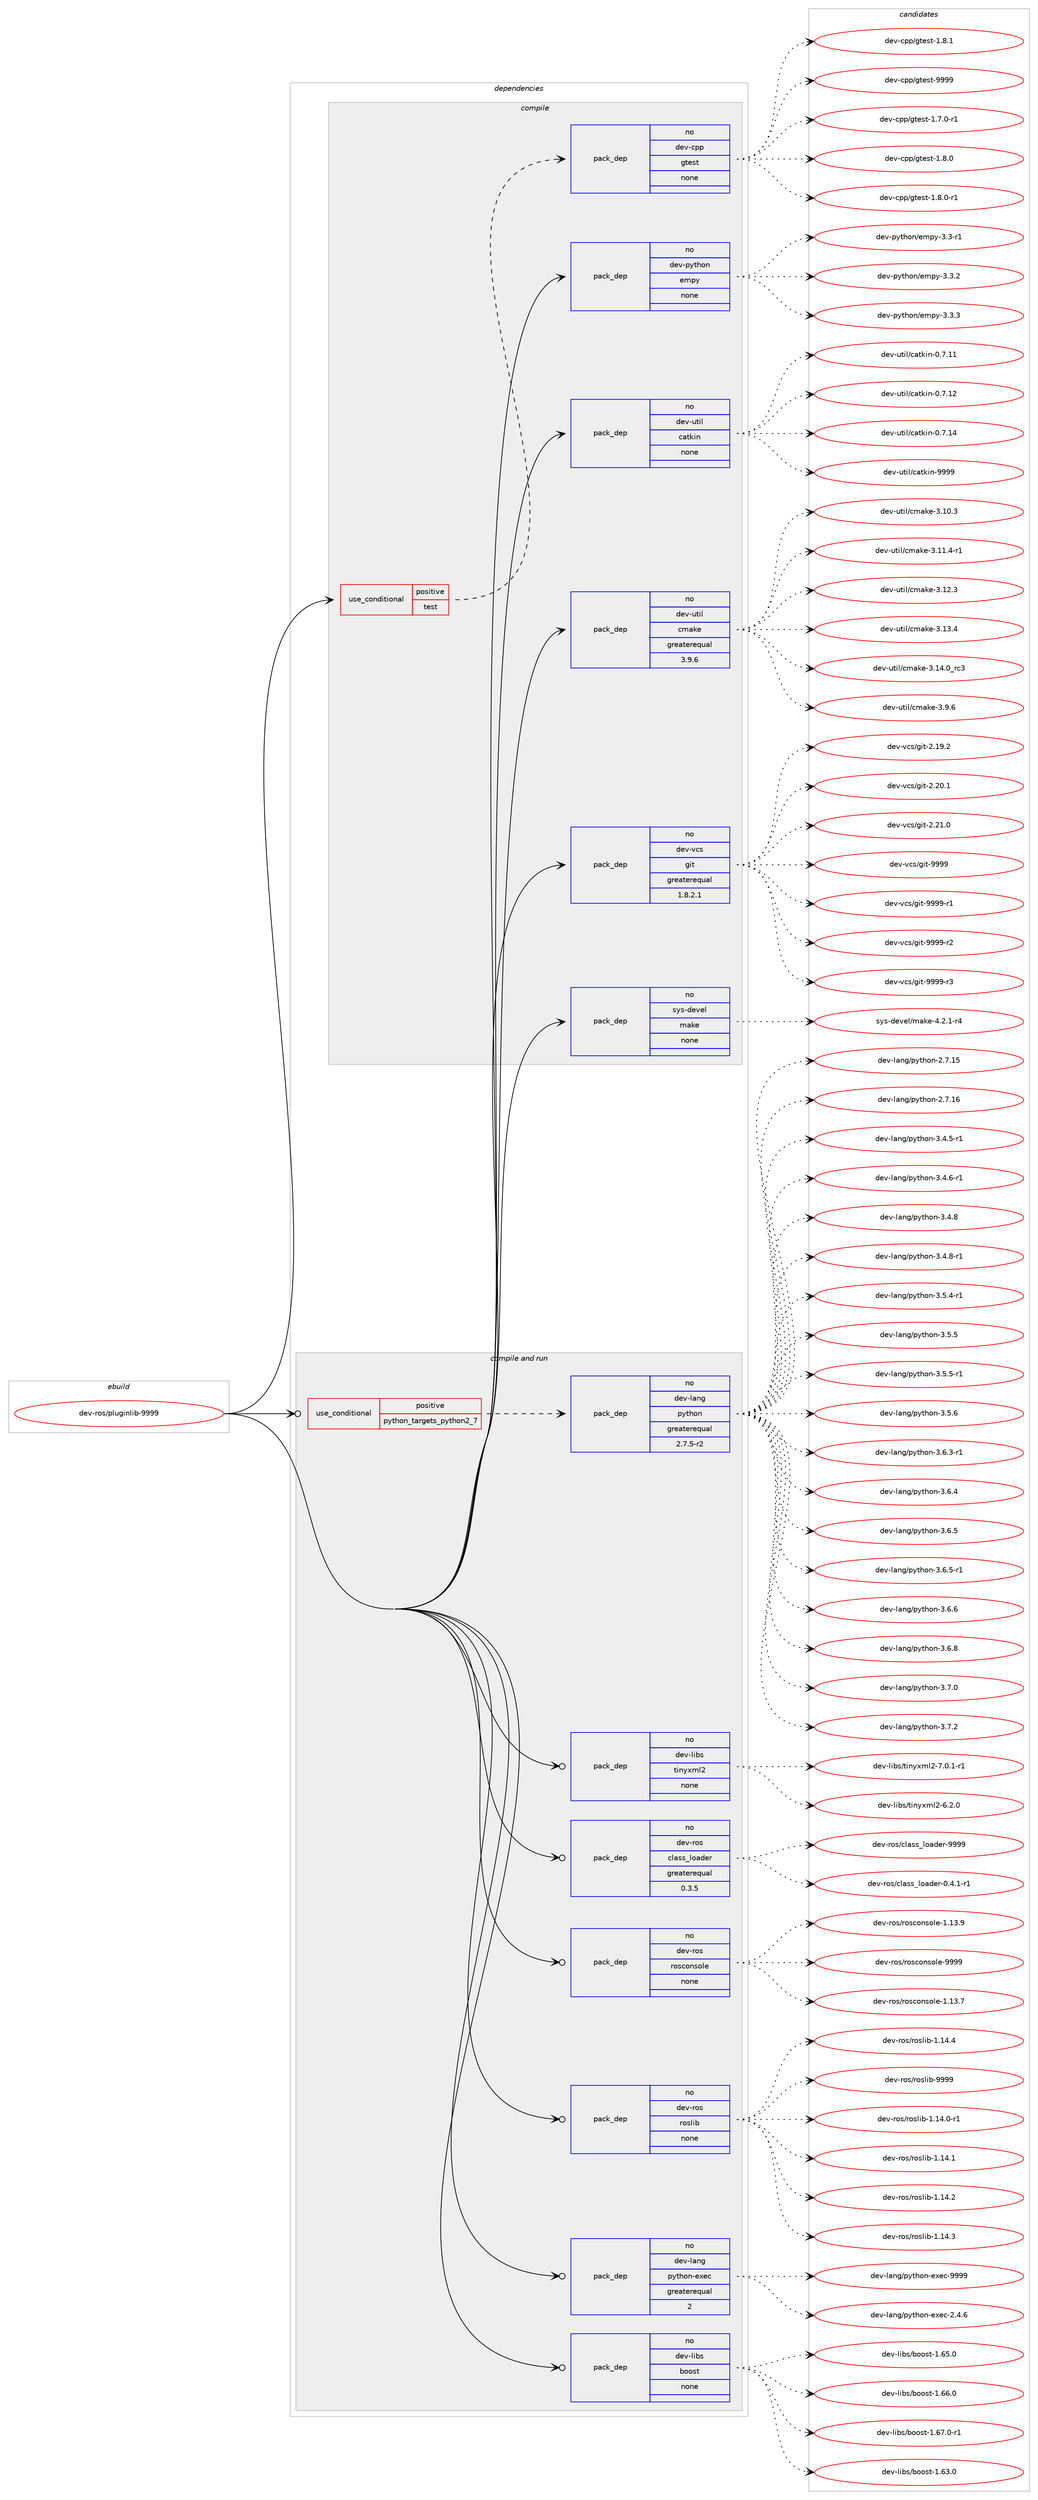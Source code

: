 digraph prolog {

# *************
# Graph options
# *************

newrank=true;
concentrate=true;
compound=true;
graph [rankdir=LR,fontname=Helvetica,fontsize=10,ranksep=1.5];#, ranksep=2.5, nodesep=0.2];
edge  [arrowhead=vee];
node  [fontname=Helvetica,fontsize=10];

# **********
# The ebuild
# **********

subgraph cluster_leftcol {
color=gray;
rank=same;
label=<<i>ebuild</i>>;
id [label="dev-ros/pluginlib-9999", color=red, width=4, href="../dev-ros/pluginlib-9999.svg"];
}

# ****************
# The dependencies
# ****************

subgraph cluster_midcol {
color=gray;
label=<<i>dependencies</i>>;
subgraph cluster_compile {
fillcolor="#eeeeee";
style=filled;
label=<<i>compile</i>>;
subgraph cond389335 {
dependency1461650 [label=<<TABLE BORDER="0" CELLBORDER="1" CELLSPACING="0" CELLPADDING="4"><TR><TD ROWSPAN="3" CELLPADDING="10">use_conditional</TD></TR><TR><TD>positive</TD></TR><TR><TD>test</TD></TR></TABLE>>, shape=none, color=red];
subgraph pack1048925 {
dependency1461651 [label=<<TABLE BORDER="0" CELLBORDER="1" CELLSPACING="0" CELLPADDING="4" WIDTH="220"><TR><TD ROWSPAN="6" CELLPADDING="30">pack_dep</TD></TR><TR><TD WIDTH="110">no</TD></TR><TR><TD>dev-cpp</TD></TR><TR><TD>gtest</TD></TR><TR><TD>none</TD></TR><TR><TD></TD></TR></TABLE>>, shape=none, color=blue];
}
dependency1461650:e -> dependency1461651:w [weight=20,style="dashed",arrowhead="vee"];
}
id:e -> dependency1461650:w [weight=20,style="solid",arrowhead="vee"];
subgraph pack1048926 {
dependency1461652 [label=<<TABLE BORDER="0" CELLBORDER="1" CELLSPACING="0" CELLPADDING="4" WIDTH="220"><TR><TD ROWSPAN="6" CELLPADDING="30">pack_dep</TD></TR><TR><TD WIDTH="110">no</TD></TR><TR><TD>dev-python</TD></TR><TR><TD>empy</TD></TR><TR><TD>none</TD></TR><TR><TD></TD></TR></TABLE>>, shape=none, color=blue];
}
id:e -> dependency1461652:w [weight=20,style="solid",arrowhead="vee"];
subgraph pack1048927 {
dependency1461653 [label=<<TABLE BORDER="0" CELLBORDER="1" CELLSPACING="0" CELLPADDING="4" WIDTH="220"><TR><TD ROWSPAN="6" CELLPADDING="30">pack_dep</TD></TR><TR><TD WIDTH="110">no</TD></TR><TR><TD>dev-util</TD></TR><TR><TD>catkin</TD></TR><TR><TD>none</TD></TR><TR><TD></TD></TR></TABLE>>, shape=none, color=blue];
}
id:e -> dependency1461653:w [weight=20,style="solid",arrowhead="vee"];
subgraph pack1048928 {
dependency1461654 [label=<<TABLE BORDER="0" CELLBORDER="1" CELLSPACING="0" CELLPADDING="4" WIDTH="220"><TR><TD ROWSPAN="6" CELLPADDING="30">pack_dep</TD></TR><TR><TD WIDTH="110">no</TD></TR><TR><TD>dev-util</TD></TR><TR><TD>cmake</TD></TR><TR><TD>greaterequal</TD></TR><TR><TD>3.9.6</TD></TR></TABLE>>, shape=none, color=blue];
}
id:e -> dependency1461654:w [weight=20,style="solid",arrowhead="vee"];
subgraph pack1048929 {
dependency1461655 [label=<<TABLE BORDER="0" CELLBORDER="1" CELLSPACING="0" CELLPADDING="4" WIDTH="220"><TR><TD ROWSPAN="6" CELLPADDING="30">pack_dep</TD></TR><TR><TD WIDTH="110">no</TD></TR><TR><TD>dev-vcs</TD></TR><TR><TD>git</TD></TR><TR><TD>greaterequal</TD></TR><TR><TD>1.8.2.1</TD></TR></TABLE>>, shape=none, color=blue];
}
id:e -> dependency1461655:w [weight=20,style="solid",arrowhead="vee"];
subgraph pack1048930 {
dependency1461656 [label=<<TABLE BORDER="0" CELLBORDER="1" CELLSPACING="0" CELLPADDING="4" WIDTH="220"><TR><TD ROWSPAN="6" CELLPADDING="30">pack_dep</TD></TR><TR><TD WIDTH="110">no</TD></TR><TR><TD>sys-devel</TD></TR><TR><TD>make</TD></TR><TR><TD>none</TD></TR><TR><TD></TD></TR></TABLE>>, shape=none, color=blue];
}
id:e -> dependency1461656:w [weight=20,style="solid",arrowhead="vee"];
}
subgraph cluster_compileandrun {
fillcolor="#eeeeee";
style=filled;
label=<<i>compile and run</i>>;
subgraph cond389336 {
dependency1461657 [label=<<TABLE BORDER="0" CELLBORDER="1" CELLSPACING="0" CELLPADDING="4"><TR><TD ROWSPAN="3" CELLPADDING="10">use_conditional</TD></TR><TR><TD>positive</TD></TR><TR><TD>python_targets_python2_7</TD></TR></TABLE>>, shape=none, color=red];
subgraph pack1048931 {
dependency1461658 [label=<<TABLE BORDER="0" CELLBORDER="1" CELLSPACING="0" CELLPADDING="4" WIDTH="220"><TR><TD ROWSPAN="6" CELLPADDING="30">pack_dep</TD></TR><TR><TD WIDTH="110">no</TD></TR><TR><TD>dev-lang</TD></TR><TR><TD>python</TD></TR><TR><TD>greaterequal</TD></TR><TR><TD>2.7.5-r2</TD></TR></TABLE>>, shape=none, color=blue];
}
dependency1461657:e -> dependency1461658:w [weight=20,style="dashed",arrowhead="vee"];
}
id:e -> dependency1461657:w [weight=20,style="solid",arrowhead="odotvee"];
subgraph pack1048932 {
dependency1461659 [label=<<TABLE BORDER="0" CELLBORDER="1" CELLSPACING="0" CELLPADDING="4" WIDTH="220"><TR><TD ROWSPAN="6" CELLPADDING="30">pack_dep</TD></TR><TR><TD WIDTH="110">no</TD></TR><TR><TD>dev-lang</TD></TR><TR><TD>python-exec</TD></TR><TR><TD>greaterequal</TD></TR><TR><TD>2</TD></TR></TABLE>>, shape=none, color=blue];
}
id:e -> dependency1461659:w [weight=20,style="solid",arrowhead="odotvee"];
subgraph pack1048933 {
dependency1461660 [label=<<TABLE BORDER="0" CELLBORDER="1" CELLSPACING="0" CELLPADDING="4" WIDTH="220"><TR><TD ROWSPAN="6" CELLPADDING="30">pack_dep</TD></TR><TR><TD WIDTH="110">no</TD></TR><TR><TD>dev-libs</TD></TR><TR><TD>boost</TD></TR><TR><TD>none</TD></TR><TR><TD></TD></TR></TABLE>>, shape=none, color=blue];
}
id:e -> dependency1461660:w [weight=20,style="solid",arrowhead="odotvee"];
subgraph pack1048934 {
dependency1461661 [label=<<TABLE BORDER="0" CELLBORDER="1" CELLSPACING="0" CELLPADDING="4" WIDTH="220"><TR><TD ROWSPAN="6" CELLPADDING="30">pack_dep</TD></TR><TR><TD WIDTH="110">no</TD></TR><TR><TD>dev-libs</TD></TR><TR><TD>tinyxml2</TD></TR><TR><TD>none</TD></TR><TR><TD></TD></TR></TABLE>>, shape=none, color=blue];
}
id:e -> dependency1461661:w [weight=20,style="solid",arrowhead="odotvee"];
subgraph pack1048935 {
dependency1461662 [label=<<TABLE BORDER="0" CELLBORDER="1" CELLSPACING="0" CELLPADDING="4" WIDTH="220"><TR><TD ROWSPAN="6" CELLPADDING="30">pack_dep</TD></TR><TR><TD WIDTH="110">no</TD></TR><TR><TD>dev-ros</TD></TR><TR><TD>class_loader</TD></TR><TR><TD>greaterequal</TD></TR><TR><TD>0.3.5</TD></TR></TABLE>>, shape=none, color=blue];
}
id:e -> dependency1461662:w [weight=20,style="solid",arrowhead="odotvee"];
subgraph pack1048936 {
dependency1461663 [label=<<TABLE BORDER="0" CELLBORDER="1" CELLSPACING="0" CELLPADDING="4" WIDTH="220"><TR><TD ROWSPAN="6" CELLPADDING="30">pack_dep</TD></TR><TR><TD WIDTH="110">no</TD></TR><TR><TD>dev-ros</TD></TR><TR><TD>rosconsole</TD></TR><TR><TD>none</TD></TR><TR><TD></TD></TR></TABLE>>, shape=none, color=blue];
}
id:e -> dependency1461663:w [weight=20,style="solid",arrowhead="odotvee"];
subgraph pack1048937 {
dependency1461664 [label=<<TABLE BORDER="0" CELLBORDER="1" CELLSPACING="0" CELLPADDING="4" WIDTH="220"><TR><TD ROWSPAN="6" CELLPADDING="30">pack_dep</TD></TR><TR><TD WIDTH="110">no</TD></TR><TR><TD>dev-ros</TD></TR><TR><TD>roslib</TD></TR><TR><TD>none</TD></TR><TR><TD></TD></TR></TABLE>>, shape=none, color=blue];
}
id:e -> dependency1461664:w [weight=20,style="solid",arrowhead="odotvee"];
}
subgraph cluster_run {
fillcolor="#eeeeee";
style=filled;
label=<<i>run</i>>;
}
}

# **************
# The candidates
# **************

subgraph cluster_choices {
rank=same;
color=gray;
label=<<i>candidates</i>>;

subgraph choice1048925 {
color=black;
nodesep=1;
choice1001011184599112112471031161011151164549465546484511449 [label="dev-cpp/gtest-1.7.0-r1", color=red, width=4,href="../dev-cpp/gtest-1.7.0-r1.svg"];
choice100101118459911211247103116101115116454946564648 [label="dev-cpp/gtest-1.8.0", color=red, width=4,href="../dev-cpp/gtest-1.8.0.svg"];
choice1001011184599112112471031161011151164549465646484511449 [label="dev-cpp/gtest-1.8.0-r1", color=red, width=4,href="../dev-cpp/gtest-1.8.0-r1.svg"];
choice100101118459911211247103116101115116454946564649 [label="dev-cpp/gtest-1.8.1", color=red, width=4,href="../dev-cpp/gtest-1.8.1.svg"];
choice1001011184599112112471031161011151164557575757 [label="dev-cpp/gtest-9999", color=red, width=4,href="../dev-cpp/gtest-9999.svg"];
dependency1461651:e -> choice1001011184599112112471031161011151164549465546484511449:w [style=dotted,weight="100"];
dependency1461651:e -> choice100101118459911211247103116101115116454946564648:w [style=dotted,weight="100"];
dependency1461651:e -> choice1001011184599112112471031161011151164549465646484511449:w [style=dotted,weight="100"];
dependency1461651:e -> choice100101118459911211247103116101115116454946564649:w [style=dotted,weight="100"];
dependency1461651:e -> choice1001011184599112112471031161011151164557575757:w [style=dotted,weight="100"];
}
subgraph choice1048926 {
color=black;
nodesep=1;
choice1001011184511212111610411111047101109112121455146514511449 [label="dev-python/empy-3.3-r1", color=red, width=4,href="../dev-python/empy-3.3-r1.svg"];
choice1001011184511212111610411111047101109112121455146514650 [label="dev-python/empy-3.3.2", color=red, width=4,href="../dev-python/empy-3.3.2.svg"];
choice1001011184511212111610411111047101109112121455146514651 [label="dev-python/empy-3.3.3", color=red, width=4,href="../dev-python/empy-3.3.3.svg"];
dependency1461652:e -> choice1001011184511212111610411111047101109112121455146514511449:w [style=dotted,weight="100"];
dependency1461652:e -> choice1001011184511212111610411111047101109112121455146514650:w [style=dotted,weight="100"];
dependency1461652:e -> choice1001011184511212111610411111047101109112121455146514651:w [style=dotted,weight="100"];
}
subgraph choice1048927 {
color=black;
nodesep=1;
choice1001011184511711610510847999711610710511045484655464949 [label="dev-util/catkin-0.7.11", color=red, width=4,href="../dev-util/catkin-0.7.11.svg"];
choice1001011184511711610510847999711610710511045484655464950 [label="dev-util/catkin-0.7.12", color=red, width=4,href="../dev-util/catkin-0.7.12.svg"];
choice1001011184511711610510847999711610710511045484655464952 [label="dev-util/catkin-0.7.14", color=red, width=4,href="../dev-util/catkin-0.7.14.svg"];
choice100101118451171161051084799971161071051104557575757 [label="dev-util/catkin-9999", color=red, width=4,href="../dev-util/catkin-9999.svg"];
dependency1461653:e -> choice1001011184511711610510847999711610710511045484655464949:w [style=dotted,weight="100"];
dependency1461653:e -> choice1001011184511711610510847999711610710511045484655464950:w [style=dotted,weight="100"];
dependency1461653:e -> choice1001011184511711610510847999711610710511045484655464952:w [style=dotted,weight="100"];
dependency1461653:e -> choice100101118451171161051084799971161071051104557575757:w [style=dotted,weight="100"];
}
subgraph choice1048928 {
color=black;
nodesep=1;
choice1001011184511711610510847991099710710145514649484651 [label="dev-util/cmake-3.10.3", color=red, width=4,href="../dev-util/cmake-3.10.3.svg"];
choice10010111845117116105108479910997107101455146494946524511449 [label="dev-util/cmake-3.11.4-r1", color=red, width=4,href="../dev-util/cmake-3.11.4-r1.svg"];
choice1001011184511711610510847991099710710145514649504651 [label="dev-util/cmake-3.12.3", color=red, width=4,href="../dev-util/cmake-3.12.3.svg"];
choice1001011184511711610510847991099710710145514649514652 [label="dev-util/cmake-3.13.4", color=red, width=4,href="../dev-util/cmake-3.13.4.svg"];
choice1001011184511711610510847991099710710145514649524648951149951 [label="dev-util/cmake-3.14.0_rc3", color=red, width=4,href="../dev-util/cmake-3.14.0_rc3.svg"];
choice10010111845117116105108479910997107101455146574654 [label="dev-util/cmake-3.9.6", color=red, width=4,href="../dev-util/cmake-3.9.6.svg"];
dependency1461654:e -> choice1001011184511711610510847991099710710145514649484651:w [style=dotted,weight="100"];
dependency1461654:e -> choice10010111845117116105108479910997107101455146494946524511449:w [style=dotted,weight="100"];
dependency1461654:e -> choice1001011184511711610510847991099710710145514649504651:w [style=dotted,weight="100"];
dependency1461654:e -> choice1001011184511711610510847991099710710145514649514652:w [style=dotted,weight="100"];
dependency1461654:e -> choice1001011184511711610510847991099710710145514649524648951149951:w [style=dotted,weight="100"];
dependency1461654:e -> choice10010111845117116105108479910997107101455146574654:w [style=dotted,weight="100"];
}
subgraph choice1048929 {
color=black;
nodesep=1;
choice10010111845118991154710310511645504649574650 [label="dev-vcs/git-2.19.2", color=red, width=4,href="../dev-vcs/git-2.19.2.svg"];
choice10010111845118991154710310511645504650484649 [label="dev-vcs/git-2.20.1", color=red, width=4,href="../dev-vcs/git-2.20.1.svg"];
choice10010111845118991154710310511645504650494648 [label="dev-vcs/git-2.21.0", color=red, width=4,href="../dev-vcs/git-2.21.0.svg"];
choice1001011184511899115471031051164557575757 [label="dev-vcs/git-9999", color=red, width=4,href="../dev-vcs/git-9999.svg"];
choice10010111845118991154710310511645575757574511449 [label="dev-vcs/git-9999-r1", color=red, width=4,href="../dev-vcs/git-9999-r1.svg"];
choice10010111845118991154710310511645575757574511450 [label="dev-vcs/git-9999-r2", color=red, width=4,href="../dev-vcs/git-9999-r2.svg"];
choice10010111845118991154710310511645575757574511451 [label="dev-vcs/git-9999-r3", color=red, width=4,href="../dev-vcs/git-9999-r3.svg"];
dependency1461655:e -> choice10010111845118991154710310511645504649574650:w [style=dotted,weight="100"];
dependency1461655:e -> choice10010111845118991154710310511645504650484649:w [style=dotted,weight="100"];
dependency1461655:e -> choice10010111845118991154710310511645504650494648:w [style=dotted,weight="100"];
dependency1461655:e -> choice1001011184511899115471031051164557575757:w [style=dotted,weight="100"];
dependency1461655:e -> choice10010111845118991154710310511645575757574511449:w [style=dotted,weight="100"];
dependency1461655:e -> choice10010111845118991154710310511645575757574511450:w [style=dotted,weight="100"];
dependency1461655:e -> choice10010111845118991154710310511645575757574511451:w [style=dotted,weight="100"];
}
subgraph choice1048930 {
color=black;
nodesep=1;
choice1151211154510010111810110847109971071014552465046494511452 [label="sys-devel/make-4.2.1-r4", color=red, width=4,href="../sys-devel/make-4.2.1-r4.svg"];
dependency1461656:e -> choice1151211154510010111810110847109971071014552465046494511452:w [style=dotted,weight="100"];
}
subgraph choice1048931 {
color=black;
nodesep=1;
choice10010111845108971101034711212111610411111045504655464953 [label="dev-lang/python-2.7.15", color=red, width=4,href="../dev-lang/python-2.7.15.svg"];
choice10010111845108971101034711212111610411111045504655464954 [label="dev-lang/python-2.7.16", color=red, width=4,href="../dev-lang/python-2.7.16.svg"];
choice1001011184510897110103471121211161041111104551465246534511449 [label="dev-lang/python-3.4.5-r1", color=red, width=4,href="../dev-lang/python-3.4.5-r1.svg"];
choice1001011184510897110103471121211161041111104551465246544511449 [label="dev-lang/python-3.4.6-r1", color=red, width=4,href="../dev-lang/python-3.4.6-r1.svg"];
choice100101118451089711010347112121116104111110455146524656 [label="dev-lang/python-3.4.8", color=red, width=4,href="../dev-lang/python-3.4.8.svg"];
choice1001011184510897110103471121211161041111104551465246564511449 [label="dev-lang/python-3.4.8-r1", color=red, width=4,href="../dev-lang/python-3.4.8-r1.svg"];
choice1001011184510897110103471121211161041111104551465346524511449 [label="dev-lang/python-3.5.4-r1", color=red, width=4,href="../dev-lang/python-3.5.4-r1.svg"];
choice100101118451089711010347112121116104111110455146534653 [label="dev-lang/python-3.5.5", color=red, width=4,href="../dev-lang/python-3.5.5.svg"];
choice1001011184510897110103471121211161041111104551465346534511449 [label="dev-lang/python-3.5.5-r1", color=red, width=4,href="../dev-lang/python-3.5.5-r1.svg"];
choice100101118451089711010347112121116104111110455146534654 [label="dev-lang/python-3.5.6", color=red, width=4,href="../dev-lang/python-3.5.6.svg"];
choice1001011184510897110103471121211161041111104551465446514511449 [label="dev-lang/python-3.6.3-r1", color=red, width=4,href="../dev-lang/python-3.6.3-r1.svg"];
choice100101118451089711010347112121116104111110455146544652 [label="dev-lang/python-3.6.4", color=red, width=4,href="../dev-lang/python-3.6.4.svg"];
choice100101118451089711010347112121116104111110455146544653 [label="dev-lang/python-3.6.5", color=red, width=4,href="../dev-lang/python-3.6.5.svg"];
choice1001011184510897110103471121211161041111104551465446534511449 [label="dev-lang/python-3.6.5-r1", color=red, width=4,href="../dev-lang/python-3.6.5-r1.svg"];
choice100101118451089711010347112121116104111110455146544654 [label="dev-lang/python-3.6.6", color=red, width=4,href="../dev-lang/python-3.6.6.svg"];
choice100101118451089711010347112121116104111110455146544656 [label="dev-lang/python-3.6.8", color=red, width=4,href="../dev-lang/python-3.6.8.svg"];
choice100101118451089711010347112121116104111110455146554648 [label="dev-lang/python-3.7.0", color=red, width=4,href="../dev-lang/python-3.7.0.svg"];
choice100101118451089711010347112121116104111110455146554650 [label="dev-lang/python-3.7.2", color=red, width=4,href="../dev-lang/python-3.7.2.svg"];
dependency1461658:e -> choice10010111845108971101034711212111610411111045504655464953:w [style=dotted,weight="100"];
dependency1461658:e -> choice10010111845108971101034711212111610411111045504655464954:w [style=dotted,weight="100"];
dependency1461658:e -> choice1001011184510897110103471121211161041111104551465246534511449:w [style=dotted,weight="100"];
dependency1461658:e -> choice1001011184510897110103471121211161041111104551465246544511449:w [style=dotted,weight="100"];
dependency1461658:e -> choice100101118451089711010347112121116104111110455146524656:w [style=dotted,weight="100"];
dependency1461658:e -> choice1001011184510897110103471121211161041111104551465246564511449:w [style=dotted,weight="100"];
dependency1461658:e -> choice1001011184510897110103471121211161041111104551465346524511449:w [style=dotted,weight="100"];
dependency1461658:e -> choice100101118451089711010347112121116104111110455146534653:w [style=dotted,weight="100"];
dependency1461658:e -> choice1001011184510897110103471121211161041111104551465346534511449:w [style=dotted,weight="100"];
dependency1461658:e -> choice100101118451089711010347112121116104111110455146534654:w [style=dotted,weight="100"];
dependency1461658:e -> choice1001011184510897110103471121211161041111104551465446514511449:w [style=dotted,weight="100"];
dependency1461658:e -> choice100101118451089711010347112121116104111110455146544652:w [style=dotted,weight="100"];
dependency1461658:e -> choice100101118451089711010347112121116104111110455146544653:w [style=dotted,weight="100"];
dependency1461658:e -> choice1001011184510897110103471121211161041111104551465446534511449:w [style=dotted,weight="100"];
dependency1461658:e -> choice100101118451089711010347112121116104111110455146544654:w [style=dotted,weight="100"];
dependency1461658:e -> choice100101118451089711010347112121116104111110455146544656:w [style=dotted,weight="100"];
dependency1461658:e -> choice100101118451089711010347112121116104111110455146554648:w [style=dotted,weight="100"];
dependency1461658:e -> choice100101118451089711010347112121116104111110455146554650:w [style=dotted,weight="100"];
}
subgraph choice1048932 {
color=black;
nodesep=1;
choice1001011184510897110103471121211161041111104510112010199455046524654 [label="dev-lang/python-exec-2.4.6", color=red, width=4,href="../dev-lang/python-exec-2.4.6.svg"];
choice10010111845108971101034711212111610411111045101120101994557575757 [label="dev-lang/python-exec-9999", color=red, width=4,href="../dev-lang/python-exec-9999.svg"];
dependency1461659:e -> choice1001011184510897110103471121211161041111104510112010199455046524654:w [style=dotted,weight="100"];
dependency1461659:e -> choice10010111845108971101034711212111610411111045101120101994557575757:w [style=dotted,weight="100"];
}
subgraph choice1048933 {
color=black;
nodesep=1;
choice1001011184510810598115479811111111511645494654514648 [label="dev-libs/boost-1.63.0", color=red, width=4,href="../dev-libs/boost-1.63.0.svg"];
choice1001011184510810598115479811111111511645494654534648 [label="dev-libs/boost-1.65.0", color=red, width=4,href="../dev-libs/boost-1.65.0.svg"];
choice1001011184510810598115479811111111511645494654544648 [label="dev-libs/boost-1.66.0", color=red, width=4,href="../dev-libs/boost-1.66.0.svg"];
choice10010111845108105981154798111111115116454946545546484511449 [label="dev-libs/boost-1.67.0-r1", color=red, width=4,href="../dev-libs/boost-1.67.0-r1.svg"];
dependency1461660:e -> choice1001011184510810598115479811111111511645494654514648:w [style=dotted,weight="100"];
dependency1461660:e -> choice1001011184510810598115479811111111511645494654534648:w [style=dotted,weight="100"];
dependency1461660:e -> choice1001011184510810598115479811111111511645494654544648:w [style=dotted,weight="100"];
dependency1461660:e -> choice10010111845108105981154798111111115116454946545546484511449:w [style=dotted,weight="100"];
}
subgraph choice1048934 {
color=black;
nodesep=1;
choice10010111845108105981154711610511012112010910850455446504648 [label="dev-libs/tinyxml2-6.2.0", color=red, width=4,href="../dev-libs/tinyxml2-6.2.0.svg"];
choice100101118451081059811547116105110121120109108504555464846494511449 [label="dev-libs/tinyxml2-7.0.1-r1", color=red, width=4,href="../dev-libs/tinyxml2-7.0.1-r1.svg"];
dependency1461661:e -> choice10010111845108105981154711610511012112010910850455446504648:w [style=dotted,weight="100"];
dependency1461661:e -> choice100101118451081059811547116105110121120109108504555464846494511449:w [style=dotted,weight="100"];
}
subgraph choice1048935 {
color=black;
nodesep=1;
choice1001011184511411111547991089711511595108111971001011144548465246494511449 [label="dev-ros/class_loader-0.4.1-r1", color=red, width=4,href="../dev-ros/class_loader-0.4.1-r1.svg"];
choice1001011184511411111547991089711511595108111971001011144557575757 [label="dev-ros/class_loader-9999", color=red, width=4,href="../dev-ros/class_loader-9999.svg"];
dependency1461662:e -> choice1001011184511411111547991089711511595108111971001011144548465246494511449:w [style=dotted,weight="100"];
dependency1461662:e -> choice1001011184511411111547991089711511595108111971001011144557575757:w [style=dotted,weight="100"];
}
subgraph choice1048936 {
color=black;
nodesep=1;
choice10010111845114111115471141111159911111011511110810145494649514655 [label="dev-ros/rosconsole-1.13.7", color=red, width=4,href="../dev-ros/rosconsole-1.13.7.svg"];
choice10010111845114111115471141111159911111011511110810145494649514657 [label="dev-ros/rosconsole-1.13.9", color=red, width=4,href="../dev-ros/rosconsole-1.13.9.svg"];
choice1001011184511411111547114111115991111101151111081014557575757 [label="dev-ros/rosconsole-9999", color=red, width=4,href="../dev-ros/rosconsole-9999.svg"];
dependency1461663:e -> choice10010111845114111115471141111159911111011511110810145494649514655:w [style=dotted,weight="100"];
dependency1461663:e -> choice10010111845114111115471141111159911111011511110810145494649514657:w [style=dotted,weight="100"];
dependency1461663:e -> choice1001011184511411111547114111115991111101151111081014557575757:w [style=dotted,weight="100"];
}
subgraph choice1048937 {
color=black;
nodesep=1;
choice100101118451141111154711411111510810598454946495246484511449 [label="dev-ros/roslib-1.14.0-r1", color=red, width=4,href="../dev-ros/roslib-1.14.0-r1.svg"];
choice10010111845114111115471141111151081059845494649524649 [label="dev-ros/roslib-1.14.1", color=red, width=4,href="../dev-ros/roslib-1.14.1.svg"];
choice10010111845114111115471141111151081059845494649524650 [label="dev-ros/roslib-1.14.2", color=red, width=4,href="../dev-ros/roslib-1.14.2.svg"];
choice10010111845114111115471141111151081059845494649524651 [label="dev-ros/roslib-1.14.3", color=red, width=4,href="../dev-ros/roslib-1.14.3.svg"];
choice10010111845114111115471141111151081059845494649524652 [label="dev-ros/roslib-1.14.4", color=red, width=4,href="../dev-ros/roslib-1.14.4.svg"];
choice1001011184511411111547114111115108105984557575757 [label="dev-ros/roslib-9999", color=red, width=4,href="../dev-ros/roslib-9999.svg"];
dependency1461664:e -> choice100101118451141111154711411111510810598454946495246484511449:w [style=dotted,weight="100"];
dependency1461664:e -> choice10010111845114111115471141111151081059845494649524649:w [style=dotted,weight="100"];
dependency1461664:e -> choice10010111845114111115471141111151081059845494649524650:w [style=dotted,weight="100"];
dependency1461664:e -> choice10010111845114111115471141111151081059845494649524651:w [style=dotted,weight="100"];
dependency1461664:e -> choice10010111845114111115471141111151081059845494649524652:w [style=dotted,weight="100"];
dependency1461664:e -> choice1001011184511411111547114111115108105984557575757:w [style=dotted,weight="100"];
}
}

}
